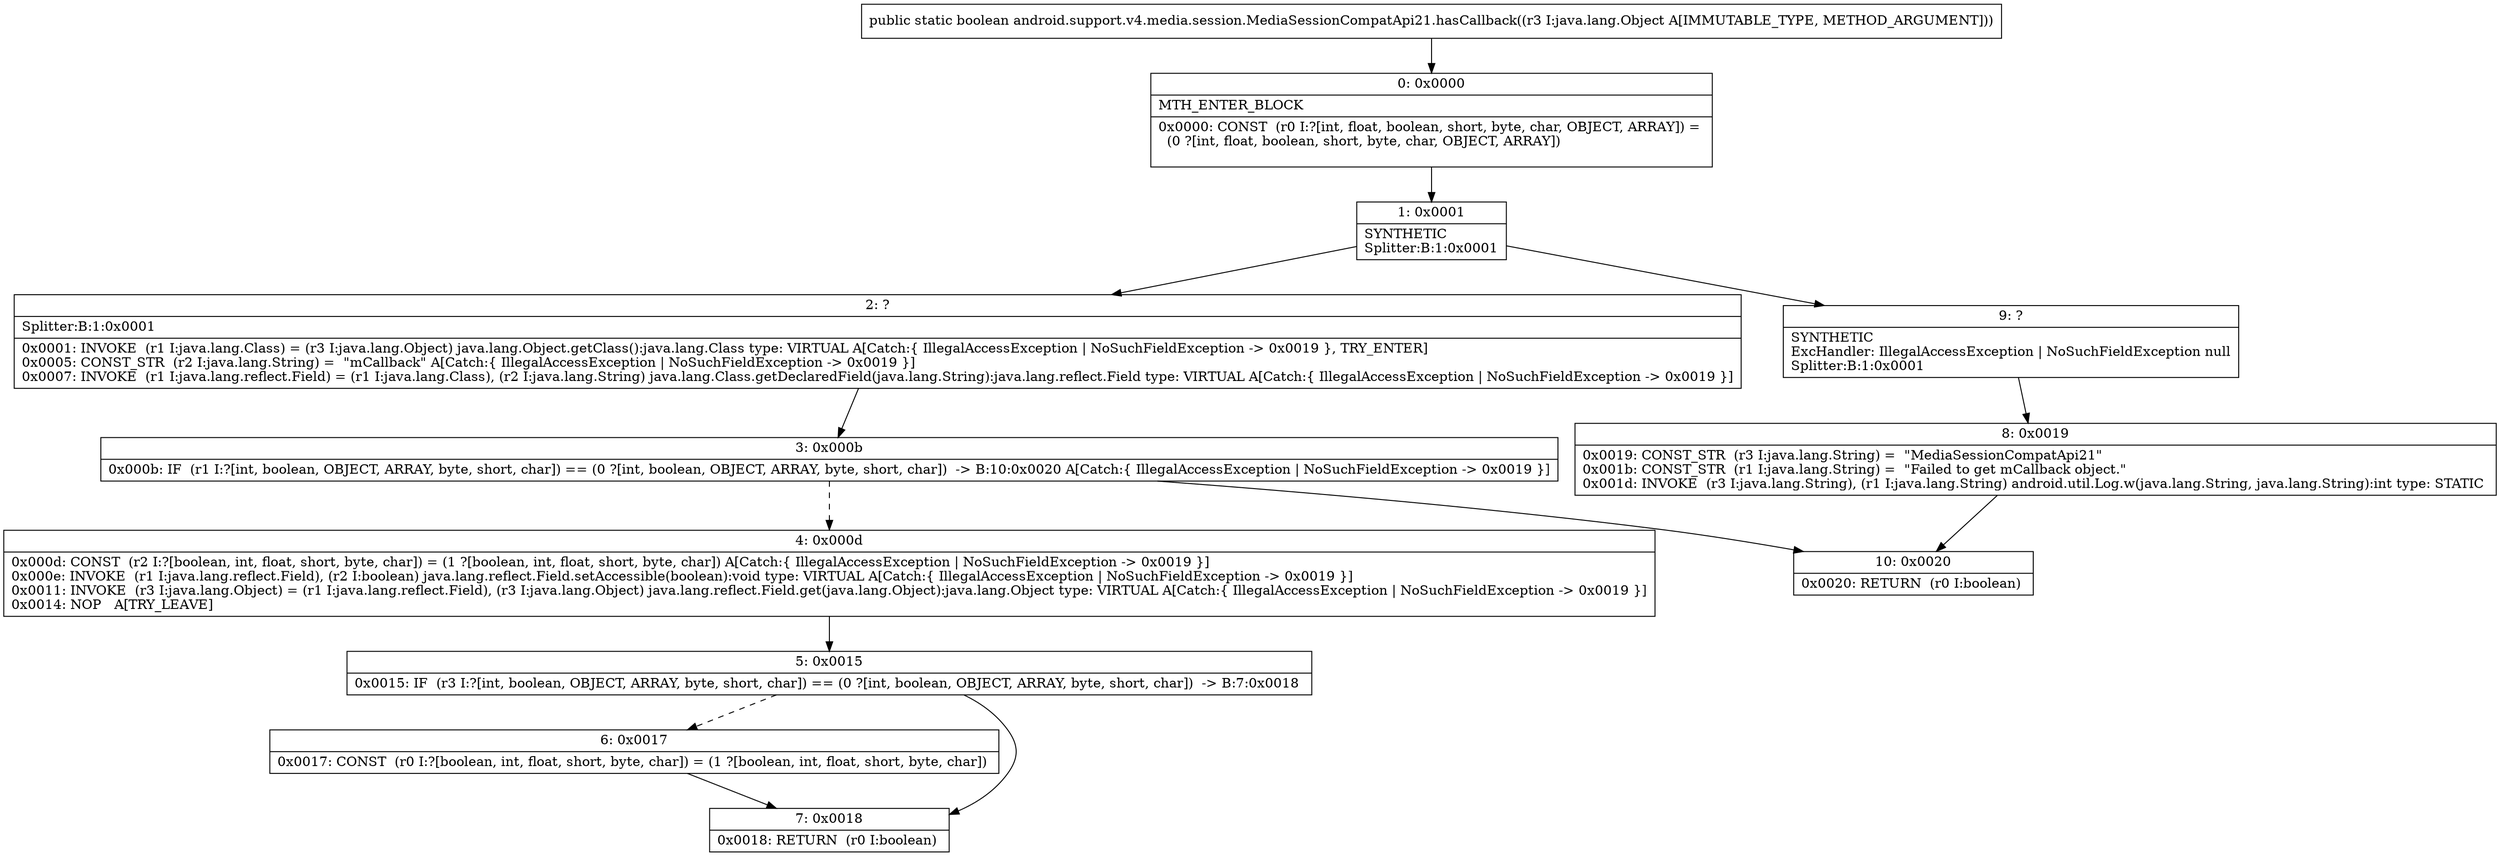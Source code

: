 digraph "CFG forandroid.support.v4.media.session.MediaSessionCompatApi21.hasCallback(Ljava\/lang\/Object;)Z" {
Node_0 [shape=record,label="{0\:\ 0x0000|MTH_ENTER_BLOCK\l|0x0000: CONST  (r0 I:?[int, float, boolean, short, byte, char, OBJECT, ARRAY]) = \l  (0 ?[int, float, boolean, short, byte, char, OBJECT, ARRAY])\l \l}"];
Node_1 [shape=record,label="{1\:\ 0x0001|SYNTHETIC\lSplitter:B:1:0x0001\l}"];
Node_2 [shape=record,label="{2\:\ ?|Splitter:B:1:0x0001\l|0x0001: INVOKE  (r1 I:java.lang.Class) = (r3 I:java.lang.Object) java.lang.Object.getClass():java.lang.Class type: VIRTUAL A[Catch:\{ IllegalAccessException \| NoSuchFieldException \-\> 0x0019 \}, TRY_ENTER]\l0x0005: CONST_STR  (r2 I:java.lang.String) =  \"mCallback\" A[Catch:\{ IllegalAccessException \| NoSuchFieldException \-\> 0x0019 \}]\l0x0007: INVOKE  (r1 I:java.lang.reflect.Field) = (r1 I:java.lang.Class), (r2 I:java.lang.String) java.lang.Class.getDeclaredField(java.lang.String):java.lang.reflect.Field type: VIRTUAL A[Catch:\{ IllegalAccessException \| NoSuchFieldException \-\> 0x0019 \}]\l}"];
Node_3 [shape=record,label="{3\:\ 0x000b|0x000b: IF  (r1 I:?[int, boolean, OBJECT, ARRAY, byte, short, char]) == (0 ?[int, boolean, OBJECT, ARRAY, byte, short, char])  \-\> B:10:0x0020 A[Catch:\{ IllegalAccessException \| NoSuchFieldException \-\> 0x0019 \}]\l}"];
Node_4 [shape=record,label="{4\:\ 0x000d|0x000d: CONST  (r2 I:?[boolean, int, float, short, byte, char]) = (1 ?[boolean, int, float, short, byte, char]) A[Catch:\{ IllegalAccessException \| NoSuchFieldException \-\> 0x0019 \}]\l0x000e: INVOKE  (r1 I:java.lang.reflect.Field), (r2 I:boolean) java.lang.reflect.Field.setAccessible(boolean):void type: VIRTUAL A[Catch:\{ IllegalAccessException \| NoSuchFieldException \-\> 0x0019 \}]\l0x0011: INVOKE  (r3 I:java.lang.Object) = (r1 I:java.lang.reflect.Field), (r3 I:java.lang.Object) java.lang.reflect.Field.get(java.lang.Object):java.lang.Object type: VIRTUAL A[Catch:\{ IllegalAccessException \| NoSuchFieldException \-\> 0x0019 \}]\l0x0014: NOP   A[TRY_LEAVE]\l}"];
Node_5 [shape=record,label="{5\:\ 0x0015|0x0015: IF  (r3 I:?[int, boolean, OBJECT, ARRAY, byte, short, char]) == (0 ?[int, boolean, OBJECT, ARRAY, byte, short, char])  \-\> B:7:0x0018 \l}"];
Node_6 [shape=record,label="{6\:\ 0x0017|0x0017: CONST  (r0 I:?[boolean, int, float, short, byte, char]) = (1 ?[boolean, int, float, short, byte, char]) \l}"];
Node_7 [shape=record,label="{7\:\ 0x0018|0x0018: RETURN  (r0 I:boolean) \l}"];
Node_8 [shape=record,label="{8\:\ 0x0019|0x0019: CONST_STR  (r3 I:java.lang.String) =  \"MediaSessionCompatApi21\" \l0x001b: CONST_STR  (r1 I:java.lang.String) =  \"Failed to get mCallback object.\" \l0x001d: INVOKE  (r3 I:java.lang.String), (r1 I:java.lang.String) android.util.Log.w(java.lang.String, java.lang.String):int type: STATIC \l}"];
Node_9 [shape=record,label="{9\:\ ?|SYNTHETIC\lExcHandler: IllegalAccessException \| NoSuchFieldException null\lSplitter:B:1:0x0001\l}"];
Node_10 [shape=record,label="{10\:\ 0x0020|0x0020: RETURN  (r0 I:boolean) \l}"];
MethodNode[shape=record,label="{public static boolean android.support.v4.media.session.MediaSessionCompatApi21.hasCallback((r3 I:java.lang.Object A[IMMUTABLE_TYPE, METHOD_ARGUMENT])) }"];
MethodNode -> Node_0;
Node_0 -> Node_1;
Node_1 -> Node_2;
Node_1 -> Node_9;
Node_2 -> Node_3;
Node_3 -> Node_4[style=dashed];
Node_3 -> Node_10;
Node_4 -> Node_5;
Node_5 -> Node_6[style=dashed];
Node_5 -> Node_7;
Node_6 -> Node_7;
Node_8 -> Node_10;
Node_9 -> Node_8;
}

